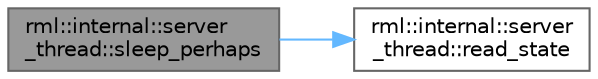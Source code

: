 digraph "rml::internal::server_thread::sleep_perhaps"
{
 // LATEX_PDF_SIZE
  bgcolor="transparent";
  edge [fontname=Helvetica,fontsize=10,labelfontname=Helvetica,labelfontsize=10];
  node [fontname=Helvetica,fontsize=10,shape=box,height=0.2,width=0.4];
  rankdir="LR";
  Node1 [id="Node000001",label="rml::internal::server\l_thread::sleep_perhaps",height=0.2,width=0.4,color="gray40", fillcolor="grey60", style="filled", fontcolor="black",tooltip="Volunteer to sleep."];
  Node1 -> Node2 [id="edge1_Node000001_Node000002",color="steelblue1",style="solid",tooltip=" "];
  Node2 [id="Node000002",label="rml::internal::server\l_thread::read_state",height=0.2,width=0.4,color="grey40", fillcolor="white", style="filled",URL="$classrml_1_1internal_1_1server__thread.html#a6ab9017ec496651c230dec7d38a34b5c",tooltip="Read the thread state"];
}
